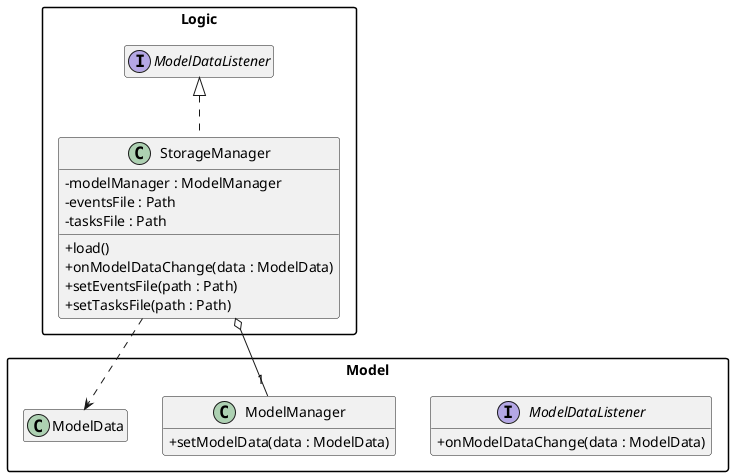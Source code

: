 @startuml

' Style
hide empty members
skinparam classAttributeIconSize 0
skinparam genericDisplay old
skinparam packageStyle rectangle
skinparam lineType polyline
skinparam shadowing false

package Logic {
    class StorageManager implements ModelDataListener {
        - modelManager : ModelManager
        - eventsFile : Path
        - tasksFile : Path
        + load()
        + onModelDataChange(data : ModelData)
        + setEventsFile(path : Path)
        + setTasksFile(path : Path)
    }
}

package Model {
    interface ModelDataListener {
        + onModelDataChange(data : ModelData)
    }
    class ModelManager {
        + setModelData(data : ModelData)
    }
    class ModelData
}

StorageManager o--"1" ModelManager
StorageManager ..> ModelData
@enduml
